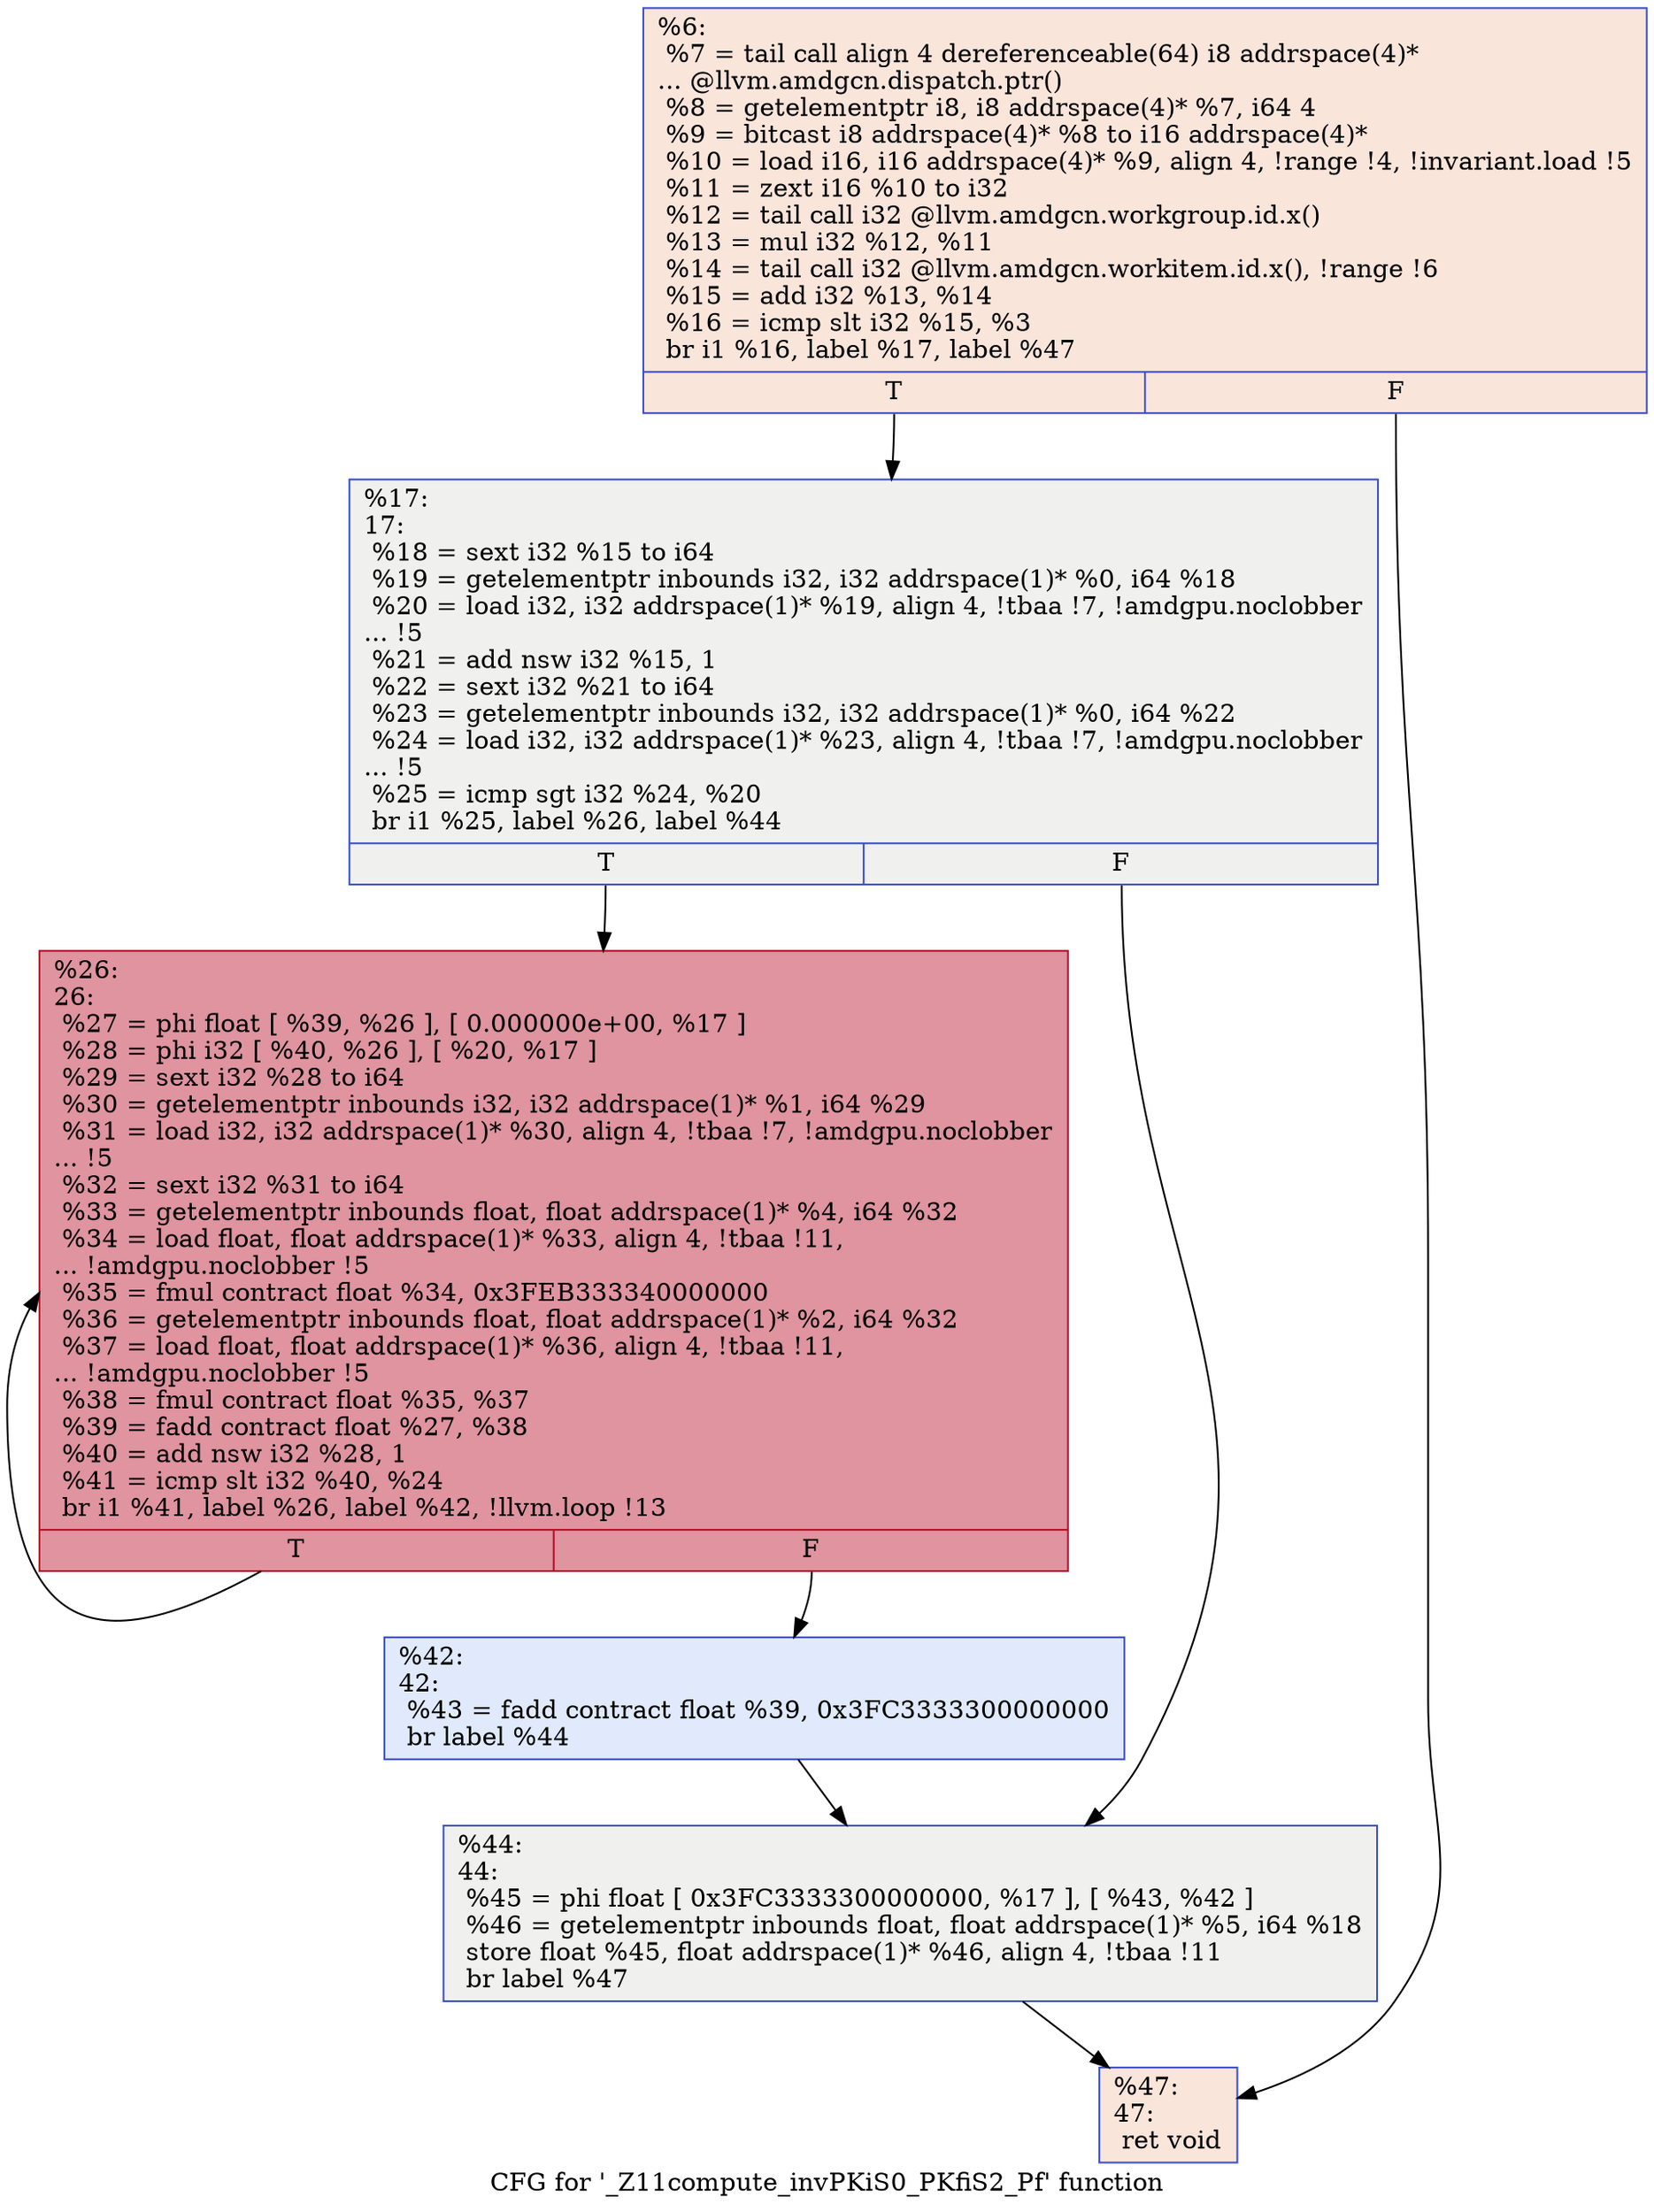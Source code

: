 digraph "CFG for '_Z11compute_invPKiS0_PKfiS2_Pf' function" {
	label="CFG for '_Z11compute_invPKiS0_PKfiS2_Pf' function";

	Node0x51e0750 [shape=record,color="#3d50c3ff", style=filled, fillcolor="#f4c5ad70",label="{%6:\l  %7 = tail call align 4 dereferenceable(64) i8 addrspace(4)*\l... @llvm.amdgcn.dispatch.ptr()\l  %8 = getelementptr i8, i8 addrspace(4)* %7, i64 4\l  %9 = bitcast i8 addrspace(4)* %8 to i16 addrspace(4)*\l  %10 = load i16, i16 addrspace(4)* %9, align 4, !range !4, !invariant.load !5\l  %11 = zext i16 %10 to i32\l  %12 = tail call i32 @llvm.amdgcn.workgroup.id.x()\l  %13 = mul i32 %12, %11\l  %14 = tail call i32 @llvm.amdgcn.workitem.id.x(), !range !6\l  %15 = add i32 %13, %14\l  %16 = icmp slt i32 %15, %3\l  br i1 %16, label %17, label %47\l|{<s0>T|<s1>F}}"];
	Node0x51e0750:s0 -> Node0x51e1030;
	Node0x51e0750:s1 -> Node0x51e2720;
	Node0x51e1030 [shape=record,color="#3d50c3ff", style=filled, fillcolor="#dedcdb70",label="{%17:\l17:                                               \l  %18 = sext i32 %15 to i64\l  %19 = getelementptr inbounds i32, i32 addrspace(1)* %0, i64 %18\l  %20 = load i32, i32 addrspace(1)* %19, align 4, !tbaa !7, !amdgpu.noclobber\l... !5\l  %21 = add nsw i32 %15, 1\l  %22 = sext i32 %21 to i64\l  %23 = getelementptr inbounds i32, i32 addrspace(1)* %0, i64 %22\l  %24 = load i32, i32 addrspace(1)* %23, align 4, !tbaa !7, !amdgpu.noclobber\l... !5\l  %25 = icmp sgt i32 %24, %20\l  br i1 %25, label %26, label %44\l|{<s0>T|<s1>F}}"];
	Node0x51e1030:s0 -> Node0x51e3a60;
	Node0x51e1030:s1 -> Node0x51e3af0;
	Node0x51e3a60 [shape=record,color="#b70d28ff", style=filled, fillcolor="#b70d2870",label="{%26:\l26:                                               \l  %27 = phi float [ %39, %26 ], [ 0.000000e+00, %17 ]\l  %28 = phi i32 [ %40, %26 ], [ %20, %17 ]\l  %29 = sext i32 %28 to i64\l  %30 = getelementptr inbounds i32, i32 addrspace(1)* %1, i64 %29\l  %31 = load i32, i32 addrspace(1)* %30, align 4, !tbaa !7, !amdgpu.noclobber\l... !5\l  %32 = sext i32 %31 to i64\l  %33 = getelementptr inbounds float, float addrspace(1)* %4, i64 %32\l  %34 = load float, float addrspace(1)* %33, align 4, !tbaa !11,\l... !amdgpu.noclobber !5\l  %35 = fmul contract float %34, 0x3FEB333340000000\l  %36 = getelementptr inbounds float, float addrspace(1)* %2, i64 %32\l  %37 = load float, float addrspace(1)* %36, align 4, !tbaa !11,\l... !amdgpu.noclobber !5\l  %38 = fmul contract float %35, %37\l  %39 = fadd contract float %27, %38\l  %40 = add nsw i32 %28, 1\l  %41 = icmp slt i32 %40, %24\l  br i1 %41, label %26, label %42, !llvm.loop !13\l|{<s0>T|<s1>F}}"];
	Node0x51e3a60:s0 -> Node0x51e3a60;
	Node0x51e3a60:s1 -> Node0x51e58e0;
	Node0x51e58e0 [shape=record,color="#3d50c3ff", style=filled, fillcolor="#b9d0f970",label="{%42:\l42:                                               \l  %43 = fadd contract float %39, 0x3FC3333300000000\l  br label %44\l}"];
	Node0x51e58e0 -> Node0x51e3af0;
	Node0x51e3af0 [shape=record,color="#3d50c3ff", style=filled, fillcolor="#dedcdb70",label="{%44:\l44:                                               \l  %45 = phi float [ 0x3FC3333300000000, %17 ], [ %43, %42 ]\l  %46 = getelementptr inbounds float, float addrspace(1)* %5, i64 %18\l  store float %45, float addrspace(1)* %46, align 4, !tbaa !11\l  br label %47\l}"];
	Node0x51e3af0 -> Node0x51e2720;
	Node0x51e2720 [shape=record,color="#3d50c3ff", style=filled, fillcolor="#f4c5ad70",label="{%47:\l47:                                               \l  ret void\l}"];
}
